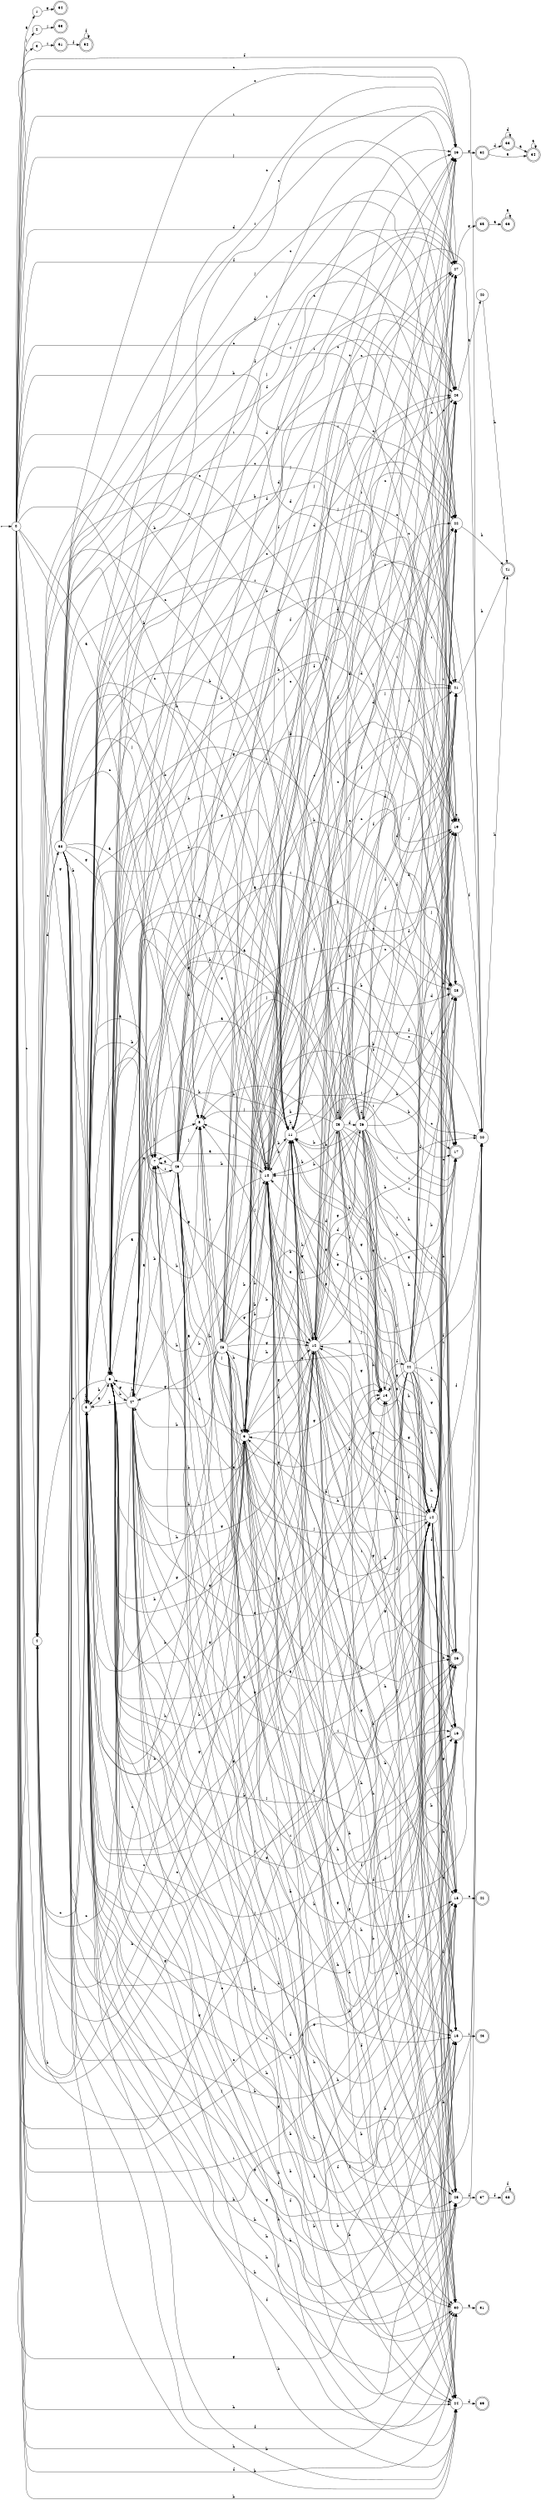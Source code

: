 digraph finite_state_machine {
rankdir=LR;
size="20,20";
node [shape = point]; "dummy0"
node [shape = circle]; "0";
"dummy0" -> "0";
node [shape = circle]; "1";
node [shape = circle]; "2";
node [shape = circle]; "3";
node [shape = circle]; "4";
node [shape = circle]; "5";
node [shape = circle]; "6";
node [shape = circle]; "7";
node [shape = circle]; "8";
node [shape = circle]; "9";
node [shape = circle]; "10";
node [shape = circle]; "11";
node [shape = circle]; "12";
node [shape = circle]; "13";
node [shape = circle]; "14";
node [shape = circle]; "15";
node [shape = doublecircle]; "16";node [shape = doublecircle]; "17";node [shape = circle]; "18";
node [shape = circle]; "19";
node [shape = circle]; "20";
node [shape = circle]; "21";
node [shape = circle]; "22";
node [shape = circle]; "23";
node [shape = circle]; "24";
node [shape = circle]; "25";
node [shape = doublecircle]; "26";node [shape = circle]; "27";
node [shape = doublecircle]; "28";node [shape = circle]; "29";
node [shape = circle]; "30";
node [shape = doublecircle]; "31";node [shape = doublecircle]; "32";node [shape = doublecircle]; "33";node [shape = doublecircle]; "34";node [shape = doublecircle]; "35";node [shape = doublecircle]; "36";node [shape = doublecircle]; "37";node [shape = doublecircle]; "38";node [shape = doublecircle]; "39";node [shape = circle]; "40";
node [shape = doublecircle]; "41";node [shape = doublecircle]; "42";node [shape = doublecircle]; "43";node [shape = circle]; "44";
node [shape = circle]; "45";
node [shape = circle]; "46";
node [shape = circle]; "47";
node [shape = circle]; "48";
node [shape = circle]; "49";
node [shape = circle]; "50";
node [shape = doublecircle]; "51";node [shape = doublecircle]; "52";node [shape = doublecircle]; "53";node [shape = doublecircle]; "54";"0" -> "1" [label = "a"];
 "0" -> "7" [label = "a"];
 "0" -> "8" [label = "j"];
 "0" -> "2" [label = "j"];
 "0" -> "14" [label = "j"];
 "0" -> "23" [label = "j"];
 "0" -> "27" [label = "i"];
 "0" -> "17" [label = "i"];
 "0" -> "26" [label = "i"];
 "0" -> "3" [label = "i"];
 "0" -> "19" [label = "c"];
 "0" -> "4" [label = "c"];
 "0" -> "29" [label = "c"];
 "0" -> "5" [label = "b"];
 "0" -> "24" [label = "b"];
 "0" -> "10" [label = "b"];
 "0" -> "11" [label = "b"];
 "0" -> "28" [label = "b"];
 "0" -> "18" [label = "g"];
 "0" -> "12" [label = "g"];
 "0" -> "13" [label = "g"];
 "0" -> "6" [label = "g"];
 "0" -> "16" [label = "h"];
 "0" -> "9" [label = "h"];
 "0" -> "25" [label = "h"];
 "0" -> "15" [label = "h"];
 "0" -> "20" [label = "f"];
 "0" -> "21" [label = "f"];
 "0" -> "30" [label = "f"];
 "0" -> "22" [label = "d"];
 "30" -> "31" [label = "a"];
 "29" -> "32" [label = "g"];
 "32" -> "33" [label = "d"];
 "32" -> "34" [label = "a"];
 "34" -> "34" [label = "a"];
 "33" -> "33" [label = "d"];
 "33" -> "34" [label = "a"];
 "27" -> "35" [label = "g"];
 "35" -> "36" [label = "a"];
 "36" -> "36" [label = "a"];
 "25" -> "37" [label = "f"];
 "37" -> "38" [label = "f"];
 "38" -> "38" [label = "f"];
 "24" -> "39" [label = "d"];
 "23" -> "40" [label = "a"];
 "40" -> "41" [label = "h"];
 "22" -> "41" [label = "h"];
 "21" -> "41" [label = "h"];
 "20" -> "41" [label = "h"];
 "19" -> "19" [label = "c"];
 "19" -> "20" [label = "f"];
 "18" -> "42" [label = "c"];
 "15" -> "43" [label = "i"];
 "14" -> "8" [label = "j"];
 "14" -> "14" [label = "j"];
 "14" -> "23" [label = "j"];
 "14" -> "19" [label = "c"];
 "14" -> "4" [label = "c"];
 "14" -> "29" [label = "c"];
 "14" -> "5" [label = "b"];
 "14" -> "24" [label = "b"];
 "14" -> "10" [label = "b"];
 "14" -> "11" [label = "b"];
 "14" -> "28" [label = "b"];
 "14" -> "18" [label = "g"];
 "14" -> "12" [label = "g"];
 "14" -> "13" [label = "g"];
 "14" -> "6" [label = "g"];
 "14" -> "7" [label = "a"];
 "14" -> "16" [label = "h"];
 "14" -> "9" [label = "h"];
 "14" -> "25" [label = "h"];
 "14" -> "15" [label = "h"];
 "14" -> "17" [label = "i"];
 "14" -> "26" [label = "i"];
 "14" -> "27" [label = "i"];
 "14" -> "20" [label = "f"];
 "14" -> "21" [label = "f"];
 "14" -> "30" [label = "f"];
 "14" -> "22" [label = "d"];
 "13" -> "44" [label = "f"];
 "44" -> "18" [label = "g"];
 "44" -> "12" [label = "g"];
 "44" -> "13" [label = "g"];
 "44" -> "6" [label = "g"];
 "44" -> "19" [label = "c"];
 "44" -> "4" [label = "c"];
 "44" -> "29" [label = "c"];
 "44" -> "5" [label = "b"];
 "44" -> "24" [label = "b"];
 "44" -> "10" [label = "b"];
 "44" -> "11" [label = "b"];
 "44" -> "28" [label = "b"];
 "44" -> "7" [label = "a"];
 "44" -> "8" [label = "j"];
 "44" -> "14" [label = "j"];
 "44" -> "23" [label = "j"];
 "44" -> "16" [label = "h"];
 "44" -> "9" [label = "h"];
 "44" -> "25" [label = "h"];
 "44" -> "15" [label = "h"];
 "44" -> "17" [label = "i"];
 "44" -> "26" [label = "i"];
 "44" -> "27" [label = "i"];
 "44" -> "20" [label = "f"];
 "44" -> "21" [label = "f"];
 "44" -> "30" [label = "f"];
 "44" -> "22" [label = "d"];
 "12" -> "18" [label = "g"];
 "12" -> "12" [label = "g"];
 "12" -> "13" [label = "g"];
 "12" -> "6" [label = "g"];
 "12" -> "45" [label = "d"];
 "12" -> "46" [label = "d"];
 "12" -> "22" [label = "d"];
 "12" -> "19" [label = "c"];
 "12" -> "4" [label = "c"];
 "12" -> "29" [label = "c"];
 "12" -> "5" [label = "b"];
 "12" -> "24" [label = "b"];
 "12" -> "10" [label = "b"];
 "12" -> "11" [label = "b"];
 "12" -> "28" [label = "b"];
 "12" -> "7" [label = "a"];
 "12" -> "8" [label = "j"];
 "12" -> "14" [label = "j"];
 "12" -> "23" [label = "j"];
 "12" -> "16" [label = "h"];
 "12" -> "9" [label = "h"];
 "12" -> "25" [label = "h"];
 "12" -> "15" [label = "h"];
 "12" -> "17" [label = "i"];
 "12" -> "26" [label = "i"];
 "12" -> "27" [label = "i"];
 "12" -> "20" [label = "f"];
 "12" -> "21" [label = "f"];
 "12" -> "30" [label = "f"];
 "46" -> "46" [label = "d"];
 "46" -> "22" [label = "d"];
 "46" -> "18" [label = "g"];
 "46" -> "12" [label = "g"];
 "46" -> "13" [label = "g"];
 "46" -> "6" [label = "g"];
 "46" -> "19" [label = "c"];
 "46" -> "4" [label = "c"];
 "46" -> "29" [label = "c"];
 "46" -> "5" [label = "b"];
 "46" -> "24" [label = "b"];
 "46" -> "10" [label = "b"];
 "46" -> "11" [label = "b"];
 "46" -> "28" [label = "b"];
 "46" -> "7" [label = "a"];
 "46" -> "8" [label = "j"];
 "46" -> "14" [label = "j"];
 "46" -> "23" [label = "j"];
 "46" -> "16" [label = "h"];
 "46" -> "9" [label = "h"];
 "46" -> "25" [label = "h"];
 "46" -> "15" [label = "h"];
 "46" -> "17" [label = "i"];
 "46" -> "26" [label = "i"];
 "46" -> "27" [label = "i"];
 "46" -> "20" [label = "f"];
 "46" -> "21" [label = "f"];
 "46" -> "30" [label = "f"];
 "45" -> "45" [label = "d"];
 "45" -> "46" [label = "d"];
 "45" -> "22" [label = "d"];
 "45" -> "18" [label = "g"];
 "45" -> "12" [label = "g"];
 "45" -> "13" [label = "g"];
 "45" -> "6" [label = "g"];
 "45" -> "19" [label = "c"];
 "45" -> "4" [label = "c"];
 "45" -> "29" [label = "c"];
 "45" -> "5" [label = "b"];
 "45" -> "24" [label = "b"];
 "45" -> "10" [label = "b"];
 "45" -> "11" [label = "b"];
 "45" -> "28" [label = "b"];
 "45" -> "7" [label = "a"];
 "45" -> "8" [label = "j"];
 "45" -> "14" [label = "j"];
 "45" -> "23" [label = "j"];
 "45" -> "16" [label = "h"];
 "45" -> "9" [label = "h"];
 "45" -> "25" [label = "h"];
 "45" -> "15" [label = "h"];
 "45" -> "17" [label = "i"];
 "45" -> "26" [label = "i"];
 "45" -> "27" [label = "i"];
 "45" -> "20" [label = "f"];
 "45" -> "21" [label = "f"];
 "45" -> "30" [label = "f"];
 "11" -> "5" [label = "b"];
 "11" -> "24" [label = "b"];
 "11" -> "10" [label = "b"];
 "11" -> "11" [label = "b"];
 "11" -> "28" [label = "b"];
 "11" -> "19" [label = "c"];
 "11" -> "4" [label = "c"];
 "11" -> "29" [label = "c"];
 "11" -> "18" [label = "g"];
 "11" -> "12" [label = "g"];
 "11" -> "13" [label = "g"];
 "11" -> "6" [label = "g"];
 "11" -> "7" [label = "a"];
 "11" -> "8" [label = "j"];
 "11" -> "14" [label = "j"];
 "11" -> "23" [label = "j"];
 "11" -> "16" [label = "h"];
 "11" -> "9" [label = "h"];
 "11" -> "25" [label = "h"];
 "11" -> "15" [label = "h"];
 "11" -> "17" [label = "i"];
 "11" -> "26" [label = "i"];
 "11" -> "27" [label = "i"];
 "11" -> "20" [label = "f"];
 "11" -> "21" [label = "f"];
 "11" -> "30" [label = "f"];
 "11" -> "22" [label = "d"];
 "10" -> "5" [label = "b"];
 "10" -> "24" [label = "b"];
 "10" -> "10" [label = "b"];
 "10" -> "11" [label = "b"];
 "10" -> "28" [label = "b"];
 "10" -> "47" [label = "b"];
 "10" -> "18" [label = "g"];
 "10" -> "12" [label = "g"];
 "10" -> "13" [label = "g"];
 "10" -> "6" [label = "g"];
 "10" -> "7" [label = "a"];
 "10" -> "8" [label = "j"];
 "10" -> "14" [label = "j"];
 "10" -> "23" [label = "j"];
 "10" -> "16" [label = "h"];
 "10" -> "9" [label = "h"];
 "10" -> "25" [label = "h"];
 "10" -> "15" [label = "h"];
 "10" -> "19" [label = "c"];
 "10" -> "4" [label = "c"];
 "10" -> "29" [label = "c"];
 "10" -> "17" [label = "i"];
 "10" -> "26" [label = "i"];
 "10" -> "27" [label = "i"];
 "10" -> "20" [label = "f"];
 "10" -> "21" [label = "f"];
 "10" -> "30" [label = "f"];
 "10" -> "22" [label = "d"];
 "47" -> "5" [label = "b"];
 "47" -> "24" [label = "b"];
 "47" -> "10" [label = "b"];
 "47" -> "11" [label = "b"];
 "47" -> "28" [label = "b"];
 "47" -> "47" [label = "b"];
 "47" -> "18" [label = "g"];
 "47" -> "12" [label = "g"];
 "47" -> "13" [label = "g"];
 "47" -> "6" [label = "g"];
 "47" -> "7" [label = "a"];
 "47" -> "8" [label = "j"];
 "47" -> "14" [label = "j"];
 "47" -> "23" [label = "j"];
 "47" -> "16" [label = "h"];
 "47" -> "9" [label = "h"];
 "47" -> "25" [label = "h"];
 "47" -> "15" [label = "h"];
 "47" -> "19" [label = "c"];
 "47" -> "4" [label = "c"];
 "47" -> "29" [label = "c"];
 "47" -> "17" [label = "i"];
 "47" -> "26" [label = "i"];
 "47" -> "27" [label = "i"];
 "47" -> "20" [label = "f"];
 "47" -> "21" [label = "f"];
 "47" -> "30" [label = "f"];
 "47" -> "22" [label = "d"];
 "9" -> "16" [label = "h"];
 "9" -> "9" [label = "h"];
 "9" -> "25" [label = "h"];
 "9" -> "15" [label = "h"];
 "9" -> "18" [label = "g"];
 "9" -> "12" [label = "g"];
 "9" -> "13" [label = "g"];
 "9" -> "6" [label = "g"];
 "9" -> "7" [label = "a"];
 "9" -> "8" [label = "j"];
 "9" -> "14" [label = "j"];
 "9" -> "23" [label = "j"];
 "9" -> "5" [label = "b"];
 "9" -> "24" [label = "b"];
 "9" -> "10" [label = "b"];
 "9" -> "11" [label = "b"];
 "9" -> "28" [label = "b"];
 "9" -> "47" [label = "b"];
 "9" -> "19" [label = "c"];
 "9" -> "4" [label = "c"];
 "9" -> "29" [label = "c"];
 "9" -> "17" [label = "i"];
 "9" -> "26" [label = "i"];
 "9" -> "27" [label = "i"];
 "9" -> "20" [label = "f"];
 "9" -> "21" [label = "f"];
 "9" -> "30" [label = "f"];
 "9" -> "22" [label = "d"];
 "8" -> "48" [label = "i"];
 "48" -> "8" [label = "j"];
 "48" -> "14" [label = "j"];
 "48" -> "23" [label = "j"];
 "48" -> "18" [label = "g"];
 "48" -> "12" [label = "g"];
 "48" -> "13" [label = "g"];
 "48" -> "6" [label = "g"];
 "48" -> "7" [label = "a"];
 "48" -> "16" [label = "h"];
 "48" -> "9" [label = "h"];
 "48" -> "25" [label = "h"];
 "48" -> "15" [label = "h"];
 "48" -> "5" [label = "b"];
 "48" -> "24" [label = "b"];
 "48" -> "10" [label = "b"];
 "48" -> "11" [label = "b"];
 "48" -> "28" [label = "b"];
 "48" -> "47" [label = "b"];
 "48" -> "19" [label = "c"];
 "48" -> "4" [label = "c"];
 "48" -> "29" [label = "c"];
 "48" -> "17" [label = "i"];
 "48" -> "26" [label = "i"];
 "48" -> "27" [label = "i"];
 "48" -> "20" [label = "f"];
 "48" -> "21" [label = "f"];
 "48" -> "30" [label = "f"];
 "48" -> "22" [label = "d"];
 "7" -> "49" [label = "i"];
 "49" -> "7" [label = "a"];
 "49" -> "18" [label = "g"];
 "49" -> "12" [label = "g"];
 "49" -> "13" [label = "g"];
 "49" -> "6" [label = "g"];
 "49" -> "8" [label = "j"];
 "49" -> "14" [label = "j"];
 "49" -> "23" [label = "j"];
 "49" -> "16" [label = "h"];
 "49" -> "9" [label = "h"];
 "49" -> "25" [label = "h"];
 "49" -> "15" [label = "h"];
 "49" -> "5" [label = "b"];
 "49" -> "24" [label = "b"];
 "49" -> "10" [label = "b"];
 "49" -> "11" [label = "b"];
 "49" -> "28" [label = "b"];
 "49" -> "47" [label = "b"];
 "49" -> "19" [label = "c"];
 "49" -> "4" [label = "c"];
 "49" -> "29" [label = "c"];
 "49" -> "17" [label = "i"];
 "49" -> "26" [label = "i"];
 "49" -> "27" [label = "i"];
 "49" -> "20" [label = "f"];
 "49" -> "21" [label = "f"];
 "49" -> "30" [label = "f"];
 "49" -> "22" [label = "d"];
 "6" -> "18" [label = "g"];
 "6" -> "12" [label = "g"];
 "6" -> "13" [label = "g"];
 "6" -> "6" [label = "g"];
 "6" -> "7" [label = "a"];
 "6" -> "8" [label = "j"];
 "6" -> "14" [label = "j"];
 "6" -> "23" [label = "j"];
 "6" -> "16" [label = "h"];
 "6" -> "9" [label = "h"];
 "6" -> "25" [label = "h"];
 "6" -> "15" [label = "h"];
 "6" -> "5" [label = "b"];
 "6" -> "24" [label = "b"];
 "6" -> "10" [label = "b"];
 "6" -> "11" [label = "b"];
 "6" -> "28" [label = "b"];
 "6" -> "47" [label = "b"];
 "6" -> "19" [label = "c"];
 "6" -> "4" [label = "c"];
 "6" -> "29" [label = "c"];
 "6" -> "17" [label = "i"];
 "6" -> "26" [label = "i"];
 "6" -> "27" [label = "i"];
 "6" -> "20" [label = "f"];
 "6" -> "21" [label = "f"];
 "6" -> "30" [label = "f"];
 "6" -> "22" [label = "d"];
 "5" -> "5" [label = "b"];
 "5" -> "24" [label = "b"];
 "5" -> "10" [label = "b"];
 "5" -> "11" [label = "b"];
 "5" -> "28" [label = "b"];
 "5" -> "19" [label = "c"];
 "5" -> "4" [label = "c"];
 "5" -> "29" [label = "c"];
 "5" -> "18" [label = "g"];
 "5" -> "12" [label = "g"];
 "5" -> "13" [label = "g"];
 "5" -> "6" [label = "g"];
 "5" -> "7" [label = "a"];
 "5" -> "8" [label = "j"];
 "5" -> "14" [label = "j"];
 "5" -> "23" [label = "j"];
 "5" -> "16" [label = "h"];
 "5" -> "9" [label = "h"];
 "5" -> "25" [label = "h"];
 "5" -> "15" [label = "h"];
 "5" -> "17" [label = "i"];
 "5" -> "26" [label = "i"];
 "5" -> "27" [label = "i"];
 "5" -> "20" [label = "f"];
 "5" -> "21" [label = "f"];
 "5" -> "30" [label = "f"];
 "5" -> "22" [label = "d"];
 "4" -> "50" [label = "d"];
 "50" -> "19" [label = "c"];
 "50" -> "4" [label = "c"];
 "50" -> "29" [label = "c"];
 "50" -> "5" [label = "b"];
 "50" -> "24" [label = "b"];
 "50" -> "10" [label = "b"];
 "50" -> "11" [label = "b"];
 "50" -> "28" [label = "b"];
 "50" -> "18" [label = "g"];
 "50" -> "12" [label = "g"];
 "50" -> "13" [label = "g"];
 "50" -> "6" [label = "g"];
 "50" -> "7" [label = "a"];
 "50" -> "8" [label = "j"];
 "50" -> "14" [label = "j"];
 "50" -> "23" [label = "j"];
 "50" -> "16" [label = "h"];
 "50" -> "9" [label = "h"];
 "50" -> "25" [label = "h"];
 "50" -> "15" [label = "h"];
 "50" -> "17" [label = "i"];
 "50" -> "26" [label = "i"];
 "50" -> "27" [label = "i"];
 "50" -> "20" [label = "f"];
 "50" -> "21" [label = "f"];
 "50" -> "30" [label = "f"];
 "50" -> "22" [label = "d"];
 "3" -> "51" [label = "i"];
 "51" -> "52" [label = "f"];
 "52" -> "52" [label = "f"];
 "2" -> "53" [label = "j"];
 "1" -> "54" [label = "g"];
 }
